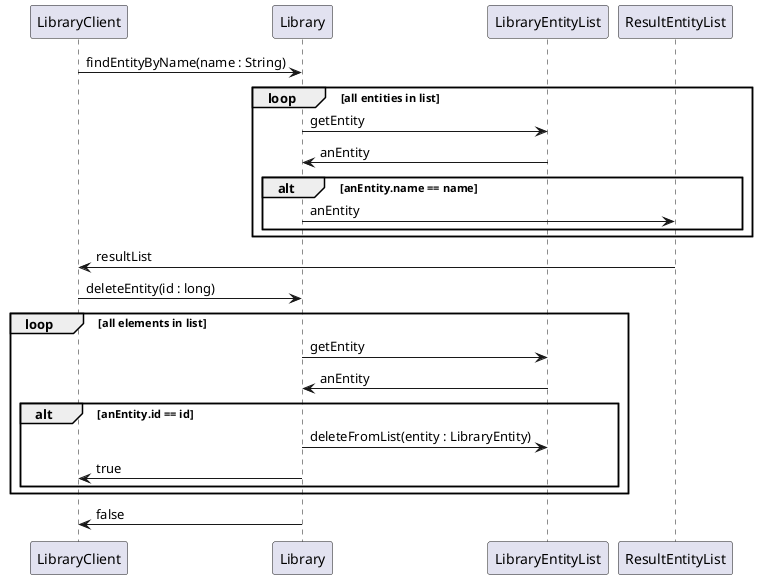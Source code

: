 @startuml
LibraryClient -> Library : findEntityByName(name : String)
loop all entities in list
    Library -> LibraryEntityList : getEntity
    LibraryEntityList -> Library : anEntity
    alt anEntity.name == name
        Library -> ResultEntityList : anEntity
    end
end
ResultEntityList -> LibraryClient : resultList

LibraryClient -> Library : deleteEntity(id : long)
loop all elements in list
    Library -> LibraryEntityList : getEntity
    LibraryEntityList -> Library : anEntity
    alt anEntity.id == id
        Library -> LibraryEntityList : deleteFromList(entity : LibraryEntity)
        Library -> LibraryClient : true
    end
end
Library -> LibraryClient : false


@enduml